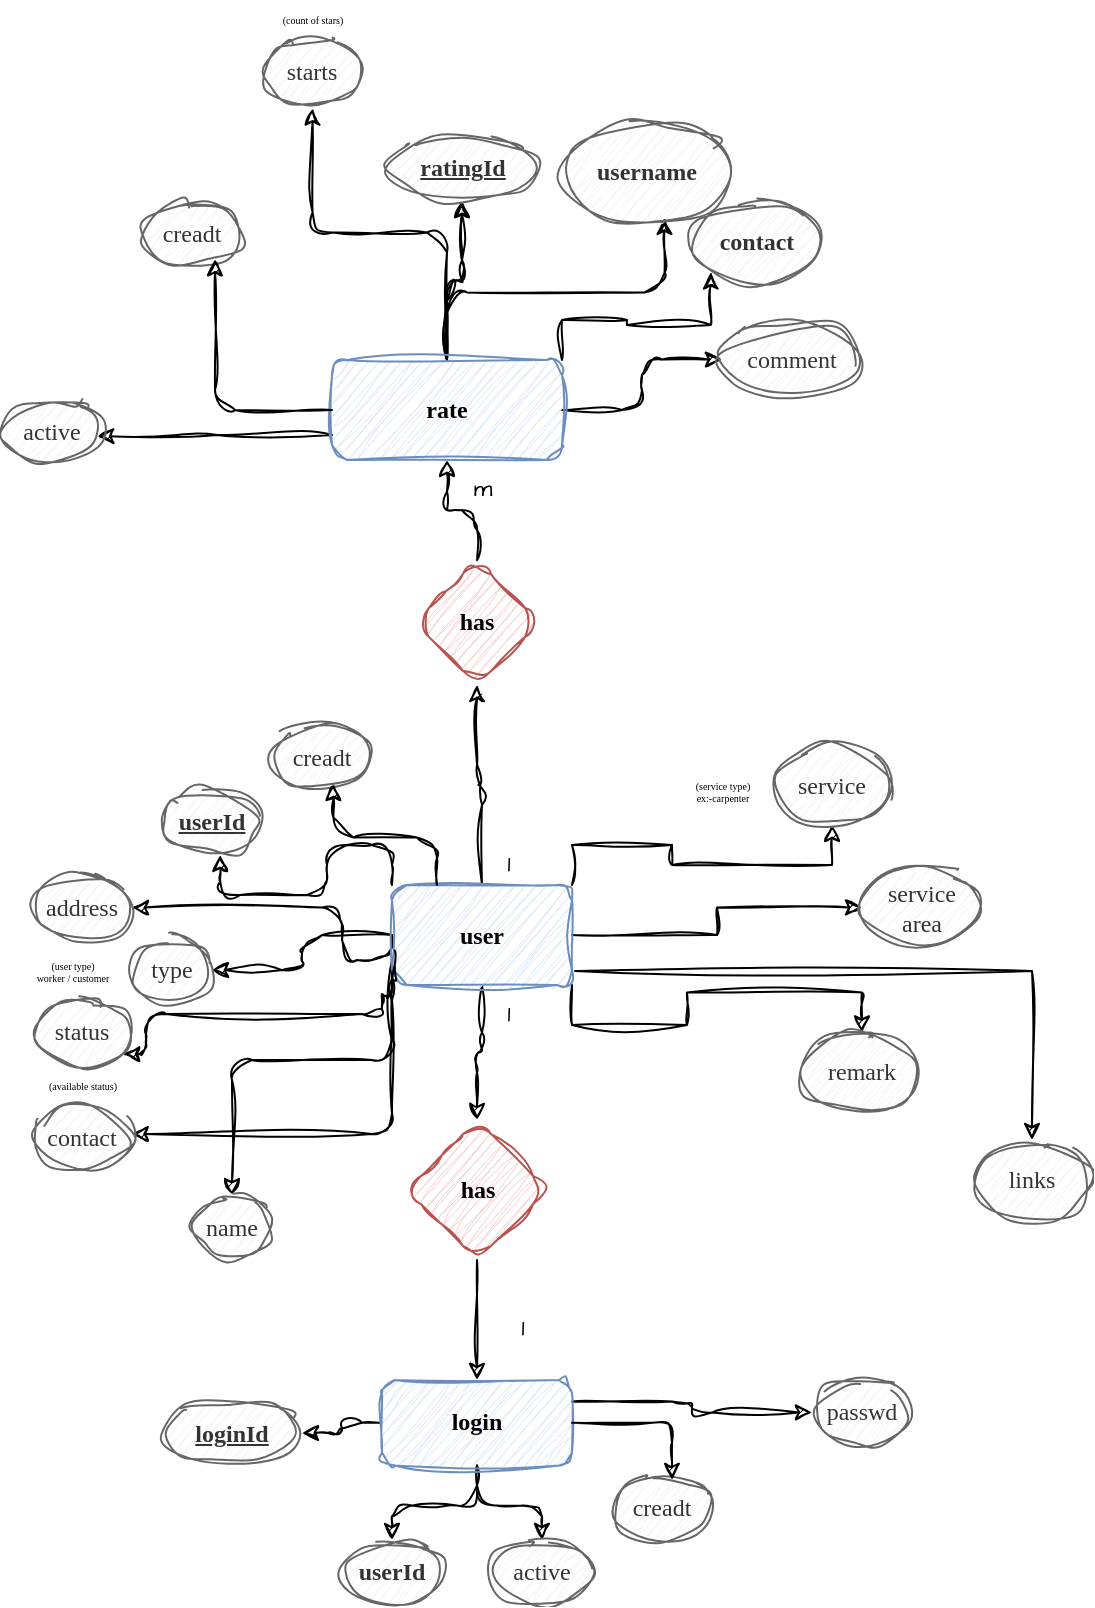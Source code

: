 <mxfile version="24.8.3" pages="2">
  <diagram id="R2lEEEUBdFMjLlhIrx00" name="Page-1">
    <mxGraphModel dx="3241" dy="2260" grid="1" gridSize="10" guides="1" tooltips="1" connect="1" arrows="1" fold="1" page="1" pageScale="1" pageWidth="850" pageHeight="1100" background="#FFFFFF" math="0" shadow="0" extFonts="Permanent Marker^https://fonts.googleapis.com/css?family=Permanent+Marker">
      <root>
        <mxCell id="0" />
        <mxCell id="1" parent="0" />
        <mxCell id="LM7p9zs2FSxzEGgW7MU9-7" value="" style="edgeStyle=orthogonalEdgeStyle;rounded=1;orthogonalLoop=1;jettySize=auto;html=1;fontFamily=Lucida Console;sketch=1;curveFitting=1;jiggle=2;" parent="1" source="LM7p9zs2FSxzEGgW7MU9-1" target="LM7p9zs2FSxzEGgW7MU9-6" edge="1">
          <mxGeometry relative="1" as="geometry" />
        </mxCell>
        <mxCell id="LM7p9zs2FSxzEGgW7MU9-16" value="" style="edgeStyle=orthogonalEdgeStyle;rounded=1;orthogonalLoop=1;jettySize=auto;html=1;fontFamily=Lucida Console;sketch=1;curveFitting=1;jiggle=2;" parent="1" source="LM7p9zs2FSxzEGgW7MU9-1" target="LM7p9zs2FSxzEGgW7MU9-15" edge="1">
          <mxGeometry relative="1" as="geometry" />
        </mxCell>
        <mxCell id="LM7p9zs2FSxzEGgW7MU9-26" value="" style="edgeStyle=orthogonalEdgeStyle;rounded=1;orthogonalLoop=1;jettySize=auto;html=1;fontFamily=Lucida Console;sketch=1;curveFitting=1;jiggle=2;" parent="1" source="LM7p9zs2FSxzEGgW7MU9-1" target="LM7p9zs2FSxzEGgW7MU9-25" edge="1">
          <mxGeometry relative="1" as="geometry" />
        </mxCell>
        <mxCell id="LM7p9zs2FSxzEGgW7MU9-31" style="edgeStyle=orthogonalEdgeStyle;rounded=1;orthogonalLoop=1;jettySize=auto;html=1;exitX=0;exitY=0.75;exitDx=0;exitDy=0;fontFamily=Lucida Console;sketch=1;curveFitting=1;jiggle=2;" parent="1" source="LM7p9zs2FSxzEGgW7MU9-1" target="LM7p9zs2FSxzEGgW7MU9-30" edge="1">
          <mxGeometry relative="1" as="geometry">
            <Array as="points">
              <mxPoint x="170" y="350" />
            </Array>
          </mxGeometry>
        </mxCell>
        <mxCell id="LM7p9zs2FSxzEGgW7MU9-37" style="edgeStyle=orthogonalEdgeStyle;rounded=1;orthogonalLoop=1;jettySize=auto;html=1;exitX=0;exitY=0.5;exitDx=0;exitDy=0;fontFamily=Lucida Console;sketch=1;curveFitting=1;jiggle=2;" parent="1" source="LM7p9zs2FSxzEGgW7MU9-1" target="LM7p9zs2FSxzEGgW7MU9-35" edge="1">
          <mxGeometry relative="1" as="geometry">
            <Array as="points">
              <mxPoint x="170" y="300" />
              <mxPoint x="145" y="300" />
            </Array>
          </mxGeometry>
        </mxCell>
        <mxCell id="LM7p9zs2FSxzEGgW7MU9-38" style="edgeStyle=orthogonalEdgeStyle;rounded=1;orthogonalLoop=1;jettySize=auto;html=1;exitX=0;exitY=0;exitDx=0;exitDy=0;entryX=0.582;entryY=1;entryDx=0;entryDy=0;entryPerimeter=0;fontFamily=Lucida Console;sketch=1;curveFitting=1;jiggle=2;" parent="1" source="LM7p9zs2FSxzEGgW7MU9-1" target="LM7p9zs2FSxzEGgW7MU9-39" edge="1">
          <mxGeometry relative="1" as="geometry">
            <mxPoint x="160" y="260.0" as="targetPoint" />
          </mxGeometry>
        </mxCell>
        <mxCell id="LM7p9zs2FSxzEGgW7MU9-40" style="edgeStyle=orthogonalEdgeStyle;rounded=1;orthogonalLoop=1;jettySize=auto;html=1;exitX=0.002;exitY=0.947;exitDx=0;exitDy=0;entryX=0.911;entryY=0.833;entryDx=0;entryDy=0;entryPerimeter=0;exitPerimeter=0;fontFamily=Lucida Console;sketch=1;curveFitting=1;jiggle=2;" parent="1" source="LM7p9zs2FSxzEGgW7MU9-1" target="LM7p9zs2FSxzEGgW7MU9-41" edge="1">
          <mxGeometry relative="1" as="geometry">
            <mxPoint x="35" y="347.488" as="targetPoint" />
            <mxPoint x="165" y="320.0" as="sourcePoint" />
            <Array as="points">
              <mxPoint x="165" y="318" />
              <mxPoint x="165" y="327" />
              <mxPoint x="47" y="327" />
              <mxPoint x="47" y="347" />
            </Array>
          </mxGeometry>
        </mxCell>
        <mxCell id="weSuXQi-t28DzRPvCcAY-5" style="edgeStyle=orthogonalEdgeStyle;rounded=0;sketch=1;hachureGap=4;jiggle=2;curveFitting=1;orthogonalLoop=1;jettySize=auto;html=1;entryX=0;entryY=0.5;entryDx=0;entryDy=0;fontFamily=Architects Daughter;fontSource=https%3A%2F%2Ffonts.googleapis.com%2Fcss%3Ffamily%3DArchitects%2BDaughter;" parent="1" source="LM7p9zs2FSxzEGgW7MU9-1" target="weSuXQi-t28DzRPvCcAY-1" edge="1">
          <mxGeometry relative="1" as="geometry" />
        </mxCell>
        <mxCell id="weSuXQi-t28DzRPvCcAY-6" style="edgeStyle=orthogonalEdgeStyle;rounded=0;sketch=1;hachureGap=4;jiggle=2;curveFitting=1;orthogonalLoop=1;jettySize=auto;html=1;exitX=1;exitY=0;exitDx=0;exitDy=0;entryX=0.5;entryY=1;entryDx=0;entryDy=0;fontFamily=Architects Daughter;fontSource=https%3A%2F%2Ffonts.googleapis.com%2Fcss%3Ffamily%3DArchitects%2BDaughter;" parent="1" source="LM7p9zs2FSxzEGgW7MU9-1" target="LM7p9zs2FSxzEGgW7MU9-67" edge="1">
          <mxGeometry relative="1" as="geometry" />
        </mxCell>
        <mxCell id="weSuXQi-t28DzRPvCcAY-7" style="edgeStyle=orthogonalEdgeStyle;rounded=0;sketch=1;hachureGap=4;jiggle=2;curveFitting=1;orthogonalLoop=1;jettySize=auto;html=1;exitX=1;exitY=1;exitDx=0;exitDy=0;fontFamily=Architects Daughter;fontSource=https%3A%2F%2Ffonts.googleapis.com%2Fcss%3Ffamily%3DArchitects%2BDaughter;" parent="1" source="LM7p9zs2FSxzEGgW7MU9-1" target="LM7p9zs2FSxzEGgW7MU9-82" edge="1">
          <mxGeometry relative="1" as="geometry" />
        </mxCell>
        <mxCell id="LM7p9zs2FSxzEGgW7MU9-1" value="&lt;b&gt;user&lt;/b&gt;" style="rounded=1;whiteSpace=wrap;html=1;fillColor=#dae8fc;strokeColor=#6c8ebf;fontFamily=Lucida Console;sketch=1;curveFitting=1;jiggle=2;" parent="1" vertex="1">
          <mxGeometry x="170" y="262.5" width="90" height="50" as="geometry" />
        </mxCell>
        <mxCell id="LM7p9zs2FSxzEGgW7MU9-5" value="" style="edgeStyle=orthogonalEdgeStyle;rounded=1;orthogonalLoop=1;jettySize=auto;html=1;fontFamily=Lucida Console;sketch=1;curveFitting=1;jiggle=2;" parent="1" edge="1">
          <mxGeometry relative="1" as="geometry">
            <mxPoint x="410" y="296.25" as="sourcePoint" />
          </mxGeometry>
        </mxCell>
        <mxCell id="LM7p9zs2FSxzEGgW7MU9-9" value="" style="edgeStyle=orthogonalEdgeStyle;rounded=1;orthogonalLoop=1;jettySize=auto;html=1;fontFamily=Lucida Console;sketch=1;curveFitting=1;jiggle=2;" parent="1" source="LM7p9zs2FSxzEGgW7MU9-6" target="LM7p9zs2FSxzEGgW7MU9-8" edge="1">
          <mxGeometry relative="1" as="geometry" />
        </mxCell>
        <mxCell id="LM7p9zs2FSxzEGgW7MU9-6" value="&lt;b&gt;has&lt;/b&gt;" style="rhombus;whiteSpace=wrap;html=1;rounded=1;fillColor=#f8cecc;strokeColor=#b85450;fontFamily=Lucida Console;sketch=1;curveFitting=1;jiggle=2;" parent="1" vertex="1">
          <mxGeometry x="177.5" y="380" width="70" height="70" as="geometry" />
        </mxCell>
        <mxCell id="LM7p9zs2FSxzEGgW7MU9-74" style="edgeStyle=orthogonalEdgeStyle;rounded=1;orthogonalLoop=1;jettySize=auto;html=1;entryX=1;entryY=0.5;entryDx=0;entryDy=0;sketch=1;curveFitting=1;jiggle=2;" parent="1" source="LM7p9zs2FSxzEGgW7MU9-8" target="LM7p9zs2FSxzEGgW7MU9-73" edge="1">
          <mxGeometry relative="1" as="geometry" />
        </mxCell>
        <mxCell id="LM7p9zs2FSxzEGgW7MU9-77" style="edgeStyle=orthogonalEdgeStyle;rounded=1;orthogonalLoop=1;jettySize=auto;html=1;entryX=0.5;entryY=0;entryDx=0;entryDy=0;sketch=1;curveFitting=1;jiggle=2;" parent="1" source="LM7p9zs2FSxzEGgW7MU9-8" target="LM7p9zs2FSxzEGgW7MU9-75" edge="1">
          <mxGeometry relative="1" as="geometry" />
        </mxCell>
        <mxCell id="LM7p9zs2FSxzEGgW7MU9-79" style="edgeStyle=orthogonalEdgeStyle;rounded=1;orthogonalLoop=1;jettySize=auto;html=1;entryX=0.5;entryY=0;entryDx=0;entryDy=0;sketch=1;curveFitting=1;jiggle=2;" parent="1" source="LM7p9zs2FSxzEGgW7MU9-8" target="LM7p9zs2FSxzEGgW7MU9-78" edge="1">
          <mxGeometry relative="1" as="geometry" />
        </mxCell>
        <mxCell id="LM7p9zs2FSxzEGgW7MU9-94" style="edgeStyle=orthogonalEdgeStyle;rounded=1;hachureGap=4;orthogonalLoop=1;jettySize=auto;html=1;exitX=1;exitY=0.25;exitDx=0;exitDy=0;fontFamily=Architects Daughter;fontSource=https%3A%2F%2Ffonts.googleapis.com%2Fcss%3Ffamily%3DArchitects%2BDaughter;sketch=1;curveFitting=1;jiggle=2;" parent="1" source="LM7p9zs2FSxzEGgW7MU9-8" target="LM7p9zs2FSxzEGgW7MU9-92" edge="1">
          <mxGeometry relative="1" as="geometry" />
        </mxCell>
        <mxCell id="LM7p9zs2FSxzEGgW7MU9-8" value="&lt;b&gt;login&lt;/b&gt;" style="whiteSpace=wrap;html=1;rounded=1;fillColor=#dae8fc;strokeColor=#6c8ebf;fontFamily=Lucida Console;sketch=1;curveFitting=1;jiggle=2;" parent="1" vertex="1">
          <mxGeometry x="165" y="510" width="95" height="42.75" as="geometry" />
        </mxCell>
        <mxCell id="LM7p9zs2FSxzEGgW7MU9-18" value="" style="edgeStyle=orthogonalEdgeStyle;rounded=1;orthogonalLoop=1;jettySize=auto;html=1;fontFamily=Lucida Console;sketch=1;curveFitting=1;jiggle=2;" parent="1" source="LM7p9zs2FSxzEGgW7MU9-15" target="LM7p9zs2FSxzEGgW7MU9-17" edge="1">
          <mxGeometry relative="1" as="geometry" />
        </mxCell>
        <mxCell id="LM7p9zs2FSxzEGgW7MU9-15" value="&lt;b&gt;has&lt;/b&gt;" style="rhombus;whiteSpace=wrap;html=1;rounded=1;fillColor=#f8cecc;strokeColor=#b85450;fontFamily=Lucida Console;sketch=1;curveFitting=1;jiggle=2;" parent="1" vertex="1">
          <mxGeometry x="181.25" y="100" width="62.5" height="62.5" as="geometry" />
        </mxCell>
        <mxCell id="LM7p9zs2FSxzEGgW7MU9-24" value="" style="edgeStyle=orthogonalEdgeStyle;rounded=1;orthogonalLoop=1;jettySize=auto;html=1;fontFamily=Lucida Console;entryX=0.5;entryY=1;entryDx=0;entryDy=0;sketch=1;curveFitting=1;jiggle=2;" parent="1" source="LM7p9zs2FSxzEGgW7MU9-17" target="LM7p9zs2FSxzEGgW7MU9-44" edge="1">
          <mxGeometry relative="1" as="geometry">
            <mxPoint x="205" y="-25" as="targetPoint" />
          </mxGeometry>
        </mxCell>
        <mxCell id="LM7p9zs2FSxzEGgW7MU9-45" value="" style="edgeStyle=orthogonalEdgeStyle;rounded=1;orthogonalLoop=1;jettySize=auto;html=1;sketch=1;curveFitting=1;jiggle=2;" parent="1" source="LM7p9zs2FSxzEGgW7MU9-17" target="LM7p9zs2FSxzEGgW7MU9-44" edge="1">
          <mxGeometry relative="1" as="geometry" />
        </mxCell>
        <mxCell id="LM7p9zs2FSxzEGgW7MU9-48" style="edgeStyle=orthogonalEdgeStyle;rounded=1;orthogonalLoop=1;jettySize=auto;html=1;entryX=0.603;entryY=0.932;entryDx=0;entryDy=0;entryPerimeter=0;sketch=1;curveFitting=1;jiggle=2;" parent="1" source="LM7p9zs2FSxzEGgW7MU9-17" target="LM7p9zs2FSxzEGgW7MU9-49" edge="1">
          <mxGeometry relative="1" as="geometry">
            <mxPoint x="255" y="-120" as="targetPoint" />
          </mxGeometry>
        </mxCell>
        <mxCell id="LM7p9zs2FSxzEGgW7MU9-51" style="edgeStyle=orthogonalEdgeStyle;rounded=1;orthogonalLoop=1;jettySize=auto;html=1;entryX=0.505;entryY=1.054;entryDx=0;entryDy=0;entryPerimeter=0;sketch=1;curveFitting=1;jiggle=2;" parent="1" source="LM7p9zs2FSxzEGgW7MU9-17" target="LM7p9zs2FSxzEGgW7MU9-52" edge="1">
          <mxGeometry relative="1" as="geometry">
            <mxPoint x="155" y="-120" as="targetPoint" />
          </mxGeometry>
        </mxCell>
        <mxCell id="LM7p9zs2FSxzEGgW7MU9-90" style="edgeStyle=orthogonalEdgeStyle;rounded=1;hachureGap=4;orthogonalLoop=1;jettySize=auto;html=1;entryX=0;entryY=0.5;entryDx=0;entryDy=0;fontFamily=Architects Daughter;fontSource=https%3A%2F%2Ffonts.googleapis.com%2Fcss%3Ffamily%3DArchitects%2BDaughter;sketch=1;curveFitting=1;jiggle=2;" parent="1" source="LM7p9zs2FSxzEGgW7MU9-17" target="LM7p9zs2FSxzEGgW7MU9-56" edge="1">
          <mxGeometry relative="1" as="geometry" />
        </mxCell>
        <mxCell id="LM7p9zs2FSxzEGgW7MU9-105" style="edgeStyle=orthogonalEdgeStyle;rounded=0;sketch=1;hachureGap=4;jiggle=2;curveFitting=1;orthogonalLoop=1;jettySize=auto;html=1;exitX=0;exitY=0.75;exitDx=0;exitDy=0;fontFamily=Architects Daughter;fontSource=https%3A%2F%2Ffonts.googleapis.com%2Fcss%3Ffamily%3DArchitects%2BDaughter;entryX=0.953;entryY=0.575;entryDx=0;entryDy=0;entryPerimeter=0;" parent="1" source="LM7p9zs2FSxzEGgW7MU9-17" target="LM7p9zs2FSxzEGgW7MU9-106" edge="1">
          <mxGeometry relative="1" as="geometry">
            <mxPoint x="30" y="37.659" as="targetPoint" />
          </mxGeometry>
        </mxCell>
        <mxCell id="weSuXQi-t28DzRPvCcAY-4" style="edgeStyle=orthogonalEdgeStyle;rounded=0;sketch=1;hachureGap=4;jiggle=2;curveFitting=1;orthogonalLoop=1;jettySize=auto;html=1;exitX=1;exitY=0;exitDx=0;exitDy=0;entryX=0;entryY=1;entryDx=0;entryDy=0;fontFamily=Architects Daughter;fontSource=https%3A%2F%2Ffonts.googleapis.com%2Fcss%3Ffamily%3DArchitects%2BDaughter;" parent="1" source="LM7p9zs2FSxzEGgW7MU9-17" target="weSuXQi-t28DzRPvCcAY-3" edge="1">
          <mxGeometry relative="1" as="geometry" />
        </mxCell>
        <mxCell id="LM7p9zs2FSxzEGgW7MU9-17" value="&lt;b&gt;rate&lt;/b&gt;" style="whiteSpace=wrap;html=1;rounded=1;fillColor=#dae8fc;strokeColor=#6c8ebf;fontFamily=Lucida Console;sketch=1;curveFitting=1;jiggle=2;" parent="1" vertex="1">
          <mxGeometry x="140" width="115" height="50" as="geometry" />
        </mxCell>
        <mxCell id="LM7p9zs2FSxzEGgW7MU9-25" value="type" style="ellipse;whiteSpace=wrap;html=1;fillColor=#f5f5f5;strokeColor=#666666;rounded=1;fontColor=#333333;fontFamily=Lucida Console;sketch=1;curveFitting=1;jiggle=2;" parent="1" vertex="1">
          <mxGeometry x="40" y="288.75" width="40" height="32.5" as="geometry" />
        </mxCell>
        <mxCell id="LM7p9zs2FSxzEGgW7MU9-30" value="name" style="ellipse;whiteSpace=wrap;html=1;fillColor=#f5f5f5;strokeColor=#666666;rounded=1;fontColor=#333333;fontFamily=Lucida Console;sketch=1;curveFitting=1;jiggle=2;" parent="1" vertex="1">
          <mxGeometry x="70" y="417.5" width="40" height="32.5" as="geometry" />
        </mxCell>
        <mxCell id="LM7p9zs2FSxzEGgW7MU9-32" style="edgeStyle=orthogonalEdgeStyle;rounded=1;orthogonalLoop=1;jettySize=auto;html=1;exitX=0.016;exitY=0.656;exitDx=0;exitDy=0;fontFamily=Lucida Console;exitPerimeter=0;sketch=1;curveFitting=1;jiggle=2;" parent="1" source="LM7p9zs2FSxzEGgW7MU9-1" target="LM7p9zs2FSxzEGgW7MU9-33" edge="1">
          <mxGeometry relative="1" as="geometry">
            <mxPoint x="170" y="350" as="sourcePoint" />
            <Array as="points">
              <mxPoint x="170" y="310" />
              <mxPoint x="170" y="387" />
            </Array>
          </mxGeometry>
        </mxCell>
        <mxCell id="LM7p9zs2FSxzEGgW7MU9-33" value="contact" style="ellipse;whiteSpace=wrap;html=1;fillColor=#f5f5f5;strokeColor=#666666;rounded=1;fontColor=#333333;fontFamily=Lucida Console;sketch=1;curveFitting=1;jiggle=2;" parent="1" vertex="1">
          <mxGeometry x="-10" y="372.5" width="50" height="32.5" as="geometry" />
        </mxCell>
        <mxCell id="LM7p9zs2FSxzEGgW7MU9-35" value="address" style="ellipse;whiteSpace=wrap;html=1;fillColor=#f5f5f5;strokeColor=#666666;rounded=1;fontColor=#333333;fontFamily=Lucida Console;sketch=1;curveFitting=1;jiggle=2;" parent="1" vertex="1">
          <mxGeometry x="-10" y="257.5" width="50" height="32.5" as="geometry" />
        </mxCell>
        <mxCell id="LM7p9zs2FSxzEGgW7MU9-39" value="&lt;b&gt;&lt;u&gt;userId&lt;/u&gt;&lt;/b&gt;" style="ellipse;whiteSpace=wrap;html=1;fillColor=#f5f5f5;strokeColor=#666666;rounded=1;fontColor=#333333;fontFamily=Lucida Console;sketch=1;curveFitting=1;jiggle=2;" parent="1" vertex="1">
          <mxGeometry x="55" y="215" width="50" height="32.5" as="geometry" />
        </mxCell>
        <mxCell id="LM7p9zs2FSxzEGgW7MU9-41" value="status" style="ellipse;whiteSpace=wrap;html=1;fillColor=#f5f5f5;strokeColor=#666666;rounded=1;fontColor=#333333;fontFamily=Lucida Console;sketch=1;curveFitting=1;jiggle=2;" parent="1" vertex="1">
          <mxGeometry x="-10" y="320" width="50" height="32.5" as="geometry" />
        </mxCell>
        <mxCell id="LM7p9zs2FSxzEGgW7MU9-42" value="(available status)" style="text;html=1;align=center;verticalAlign=middle;resizable=0;points=[];autosize=1;strokeColor=none;fillColor=none;fontSize=5;fontFamily=Lucida Console;rounded=1;sketch=1;curveFitting=1;jiggle=2;" parent="1" vertex="1">
          <mxGeometry x="-25" y="352.5" width="80" height="20" as="geometry" />
        </mxCell>
        <mxCell id="LM7p9zs2FSxzEGgW7MU9-43" value="(user type)&lt;div&gt;worker / customer&lt;/div&gt;" style="text;html=1;align=center;verticalAlign=middle;resizable=0;points=[];autosize=1;strokeColor=none;fillColor=none;fontSize=5;fontFamily=Lucida Console;rounded=1;sketch=1;curveFitting=1;jiggle=2;" parent="1" vertex="1">
          <mxGeometry x="-25" y="291.25" width="70" height="30" as="geometry" />
        </mxCell>
        <mxCell id="LM7p9zs2FSxzEGgW7MU9-44" value="&lt;b&gt;&lt;u&gt;ratingId&lt;/u&gt;&lt;/b&gt;" style="ellipse;whiteSpace=wrap;html=1;fillColor=#f5f5f5;strokeColor=#666666;rounded=1;fontColor=#333333;fontFamily=Lucida Console;sketch=1;curveFitting=1;jiggle=2;" parent="1" vertex="1">
          <mxGeometry x="167.5" y="-112" width="75" height="32.5" as="geometry" />
        </mxCell>
        <mxCell id="LM7p9zs2FSxzEGgW7MU9-49" value="&lt;b&gt;username&lt;/b&gt;" style="ellipse;whiteSpace=wrap;html=1;fillColor=#f5f5f5;strokeColor=#666666;rounded=1;fontColor=#333333;fontFamily=Lucida Console;sketch=1;curveFitting=1;jiggle=2;" parent="1" vertex="1">
          <mxGeometry x="255" y="-120" width="85" height="52.5" as="geometry" />
        </mxCell>
        <mxCell id="LM7p9zs2FSxzEGgW7MU9-52" value="starts" style="ellipse;whiteSpace=wrap;html=1;fillColor=#f5f5f5;strokeColor=#666666;rounded=1;fontColor=#333333;fontFamily=Lucida Console;sketch=1;curveFitting=1;jiggle=2;" parent="1" vertex="1">
          <mxGeometry x="105" y="-160" width="50" height="32.5" as="geometry" />
        </mxCell>
        <mxCell id="LM7p9zs2FSxzEGgW7MU9-56" value="comment" style="ellipse;whiteSpace=wrap;html=1;fillColor=#f5f5f5;strokeColor=#666666;rounded=1;fontColor=#333333;fontFamily=Lucida Console;sketch=1;curveFitting=1;jiggle=2;" parent="1" vertex="1">
          <mxGeometry x="335" y="-20" width="70" height="39.5" as="geometry" />
        </mxCell>
        <mxCell id="LM7p9zs2FSxzEGgW7MU9-58" value="(count of stars)" style="text;html=1;align=center;verticalAlign=middle;resizable=0;points=[];autosize=1;strokeColor=none;fillColor=none;fontSize=5;fontFamily=Lucida Console;rounded=1;sketch=1;curveFitting=1;jiggle=2;" parent="1" vertex="1">
          <mxGeometry x="95" y="-180" width="70" height="20" as="geometry" />
        </mxCell>
        <mxCell id="LM7p9zs2FSxzEGgW7MU9-67" value="service" style="ellipse;whiteSpace=wrap;html=1;fillColor=#f5f5f5;strokeColor=#666666;rounded=1;fontColor=#333333;fontFamily=Lucida Console;sketch=1;curveFitting=1;jiggle=2;" parent="1" vertex="1">
          <mxGeometry x="360" y="192.5" width="60" height="40" as="geometry" />
        </mxCell>
        <mxCell id="LM7p9zs2FSxzEGgW7MU9-68" value="(service type)&lt;div&gt;ex:-carpenter&lt;br&gt;&lt;/div&gt;" style="text;html=1;align=center;verticalAlign=middle;resizable=0;points=[];autosize=1;strokeColor=none;fillColor=none;fontSize=5;fontFamily=Lucida Console;rounded=1;sketch=1;curveFitting=1;jiggle=2;" parent="1" vertex="1">
          <mxGeometry x="300" y="201.25" width="70" height="30" as="geometry" />
        </mxCell>
        <mxCell id="LM7p9zs2FSxzEGgW7MU9-73" value="&lt;b&gt;&lt;u&gt;loginId&lt;/u&gt;&lt;/b&gt;" style="ellipse;whiteSpace=wrap;html=1;fillColor=#f5f5f5;strokeColor=#666666;rounded=1;fontColor=#333333;fontFamily=Lucida Console;sketch=1;curveFitting=1;jiggle=2;" parent="1" vertex="1">
          <mxGeometry x="55" y="520.25" width="70" height="32.5" as="geometry" />
        </mxCell>
        <mxCell id="LM7p9zs2FSxzEGgW7MU9-75" value="&lt;b&gt;userId&lt;/b&gt;" style="ellipse;whiteSpace=wrap;html=1;fillColor=#f5f5f5;strokeColor=#666666;rounded=1;fontColor=#333333;fontFamily=Lucida Console;sketch=1;curveFitting=1;jiggle=2;" parent="1" vertex="1">
          <mxGeometry x="145" y="590" width="50" height="32.5" as="geometry" />
        </mxCell>
        <mxCell id="LM7p9zs2FSxzEGgW7MU9-78" value="active" style="ellipse;whiteSpace=wrap;html=1;fillColor=#f5f5f5;strokeColor=#666666;rounded=1;fontColor=#333333;fontFamily=Lucida Console;sketch=1;curveFitting=1;jiggle=2;" parent="1" vertex="1">
          <mxGeometry x="220" y="590" width="50" height="32.5" as="geometry" />
        </mxCell>
        <mxCell id="LM7p9zs2FSxzEGgW7MU9-82" value="remark" style="ellipse;whiteSpace=wrap;html=1;fillColor=#f5f5f5;strokeColor=#666666;rounded=1;fontColor=#333333;fontFamily=Lucida Console;sketch=1;curveFitting=1;jiggle=2;" parent="1" vertex="1">
          <mxGeometry x="375" y="336.25" width="60" height="40" as="geometry" />
        </mxCell>
        <mxCell id="LM7p9zs2FSxzEGgW7MU9-83" value="creadt" style="ellipse;whiteSpace=wrap;html=1;fillColor=#f5f5f5;strokeColor=#666666;rounded=1;fontColor=#333333;fontFamily=Lucida Console;sketch=1;curveFitting=1;jiggle=2;" parent="1" vertex="1">
          <mxGeometry x="280" y="557.5" width="50" height="32.5" as="geometry" />
        </mxCell>
        <mxCell id="LM7p9zs2FSxzEGgW7MU9-84" style="edgeStyle=orthogonalEdgeStyle;rounded=1;hachureGap=4;orthogonalLoop=1;jettySize=auto;html=1;entryX=0.6;entryY=0.077;entryDx=0;entryDy=0;entryPerimeter=0;fontFamily=Architects Daughter;fontSource=https%3A%2F%2Ffonts.googleapis.com%2Fcss%3Ffamily%3DArchitects%2BDaughter;sketch=1;curveFitting=1;jiggle=2;" parent="1" source="LM7p9zs2FSxzEGgW7MU9-8" target="LM7p9zs2FSxzEGgW7MU9-83" edge="1">
          <mxGeometry relative="1" as="geometry" />
        </mxCell>
        <mxCell id="LM7p9zs2FSxzEGgW7MU9-85" value="creadt" style="ellipse;whiteSpace=wrap;html=1;fillColor=#f5f5f5;strokeColor=#666666;rounded=1;fontColor=#333333;fontFamily=Lucida Console;sketch=1;curveFitting=1;jiggle=2;" parent="1" vertex="1">
          <mxGeometry x="110" y="182.5" width="50" height="32.5" as="geometry" />
        </mxCell>
        <mxCell id="LM7p9zs2FSxzEGgW7MU9-86" style="edgeStyle=orthogonalEdgeStyle;rounded=1;hachureGap=4;orthogonalLoop=1;jettySize=auto;html=1;exitX=0.25;exitY=0;exitDx=0;exitDy=0;entryX=0.614;entryY=0.908;entryDx=0;entryDy=0;entryPerimeter=0;fontFamily=Architects Daughter;fontSource=https%3A%2F%2Ffonts.googleapis.com%2Fcss%3Ffamily%3DArchitects%2BDaughter;sketch=1;curveFitting=1;jiggle=2;" parent="1" source="LM7p9zs2FSxzEGgW7MU9-1" target="LM7p9zs2FSxzEGgW7MU9-85" edge="1">
          <mxGeometry relative="1" as="geometry" />
        </mxCell>
        <mxCell id="LM7p9zs2FSxzEGgW7MU9-89" value="creadt" style="ellipse;whiteSpace=wrap;html=1;fillColor=#f5f5f5;strokeColor=#666666;rounded=1;fontColor=#333333;fontFamily=Lucida Console;sketch=1;curveFitting=1;jiggle=2;" parent="1" vertex="1">
          <mxGeometry x="45" y="-79.5" width="50" height="32.5" as="geometry" />
        </mxCell>
        <mxCell id="LM7p9zs2FSxzEGgW7MU9-91" style="edgeStyle=orthogonalEdgeStyle;rounded=1;hachureGap=4;orthogonalLoop=1;jettySize=auto;html=1;entryX=0.73;entryY=0.897;entryDx=0;entryDy=0;entryPerimeter=0;fontFamily=Architects Daughter;fontSource=https%3A%2F%2Ffonts.googleapis.com%2Fcss%3Ffamily%3DArchitects%2BDaughter;sketch=1;curveFitting=1;jiggle=2;" parent="1" source="LM7p9zs2FSxzEGgW7MU9-17" target="LM7p9zs2FSxzEGgW7MU9-89" edge="1">
          <mxGeometry relative="1" as="geometry" />
        </mxCell>
        <mxCell id="LM7p9zs2FSxzEGgW7MU9-92" value="passwd" style="ellipse;whiteSpace=wrap;html=1;fillColor=#f5f5f5;strokeColor=#666666;rounded=1;fontColor=#333333;fontFamily=Lucida Console;sketch=1;curveFitting=1;jiggle=2;" parent="1" vertex="1">
          <mxGeometry x="380" y="510" width="50" height="32.5" as="geometry" />
        </mxCell>
        <mxCell id="LM7p9zs2FSxzEGgW7MU9-95" value="1" style="text;html=1;align=center;verticalAlign=middle;resizable=0;points=[];autosize=1;strokeColor=none;fillColor=none;fontFamily=Architects Daughter;fontSource=https%3A%2F%2Ffonts.googleapis.com%2Fcss%3Ffamily%3DArchitects%2BDaughter;rounded=1;sketch=1;curveFitting=1;jiggle=2;" parent="1" vertex="1">
          <mxGeometry x="220" y="470" width="30" height="30" as="geometry" />
        </mxCell>
        <mxCell id="qZBbov0FA1UvYlPKStc_-2" style="edgeStyle=orthogonalEdgeStyle;rounded=0;sketch=1;hachureGap=4;jiggle=2;curveFitting=1;orthogonalLoop=1;jettySize=auto;html=1;fontFamily=Architects Daughter;fontSource=https%3A%2F%2Ffonts.googleapis.com%2Fcss%3Ffamily%3DArchitects%2BDaughter;exitX=1.017;exitY=0.86;exitDx=0;exitDy=0;exitPerimeter=0;" edge="1" parent="1" source="LM7p9zs2FSxzEGgW7MU9-1" target="qZBbov0FA1UvYlPKStc_-1">
          <mxGeometry relative="1" as="geometry" />
        </mxCell>
        <mxCell id="LM7p9zs2FSxzEGgW7MU9-96" value="1" style="text;html=1;align=center;verticalAlign=middle;resizable=0;points=[];autosize=1;strokeColor=none;fillColor=none;fontFamily=Architects Daughter;fontSource=https%3A%2F%2Ffonts.googleapis.com%2Fcss%3Ffamily%3DArchitects%2BDaughter;rounded=1;sketch=1;curveFitting=1;jiggle=2;" parent="1" vertex="1">
          <mxGeometry x="212.5" y="312.5" width="30" height="30" as="geometry" />
        </mxCell>
        <mxCell id="LM7p9zs2FSxzEGgW7MU9-97" value="1" style="text;html=1;align=center;verticalAlign=middle;resizable=0;points=[];autosize=1;strokeColor=none;fillColor=none;fontFamily=Architects Daughter;fontSource=https%3A%2F%2Ffonts.googleapis.com%2Fcss%3Ffamily%3DArchitects%2BDaughter;rounded=1;sketch=1;curveFitting=1;jiggle=2;" parent="1" vertex="1">
          <mxGeometry x="212.5" y="237.5" width="30" height="30" as="geometry" />
        </mxCell>
        <mxCell id="LM7p9zs2FSxzEGgW7MU9-98" value="m" style="text;html=1;align=center;verticalAlign=middle;resizable=0;points=[];autosize=1;strokeColor=none;fillColor=none;fontFamily=Architects Daughter;fontSource=https%3A%2F%2Ffonts.googleapis.com%2Fcss%3Ffamily%3DArchitects%2BDaughter;rounded=1;sketch=1;curveFitting=1;jiggle=2;" parent="1" vertex="1">
          <mxGeometry x="200" y="50" width="30" height="30" as="geometry" />
        </mxCell>
        <mxCell id="LM7p9zs2FSxzEGgW7MU9-106" value="active" style="ellipse;whiteSpace=wrap;html=1;fillColor=#f5f5f5;strokeColor=#666666;rounded=1;fontColor=#333333;fontFamily=Lucida Console;sketch=1;curveFitting=1;jiggle=2;" parent="1" vertex="1">
          <mxGeometry x="-25" y="19.5" width="50" height="32.5" as="geometry" />
        </mxCell>
        <mxCell id="weSuXQi-t28DzRPvCcAY-1" value="service&lt;div&gt;area&lt;/div&gt;" style="ellipse;whiteSpace=wrap;html=1;fillColor=#f5f5f5;strokeColor=#666666;rounded=1;fontColor=#333333;fontFamily=Lucida Console;sketch=1;curveFitting=1;jiggle=2;" parent="1" vertex="1">
          <mxGeometry x="405" y="253.75" width="60" height="40" as="geometry" />
        </mxCell>
        <mxCell id="weSuXQi-t28DzRPvCcAY-3" value="&lt;b&gt;contact&lt;/b&gt;" style="ellipse;whiteSpace=wrap;html=1;fillColor=#f5f5f5;strokeColor=#666666;rounded=1;fontColor=#333333;fontFamily=Lucida Console;sketch=1;curveFitting=1;jiggle=2;" parent="1" vertex="1">
          <mxGeometry x="320" y="-80" width="65" height="42.5" as="geometry" />
        </mxCell>
        <mxCell id="qZBbov0FA1UvYlPKStc_-1" value="links" style="ellipse;whiteSpace=wrap;html=1;fillColor=#f5f5f5;strokeColor=#666666;rounded=1;fontColor=#333333;fontFamily=Lucida Console;sketch=1;curveFitting=1;jiggle=2;" vertex="1" parent="1">
          <mxGeometry x="460" y="390" width="60" height="40" as="geometry" />
        </mxCell>
      </root>
    </mxGraphModel>
  </diagram>
  <diagram id="hjN-q10dX0sf7ihLGnAk" name="Page-2">
    <mxGraphModel dx="1886" dy="846" grid="1" gridSize="10" guides="1" tooltips="1" connect="1" arrows="1" fold="1" page="1" pageScale="1" pageWidth="827" pageHeight="1169" math="0" shadow="0">
      <root>
        <mxCell id="0" />
        <mxCell id="1" parent="0" />
      </root>
    </mxGraphModel>
  </diagram>
</mxfile>
